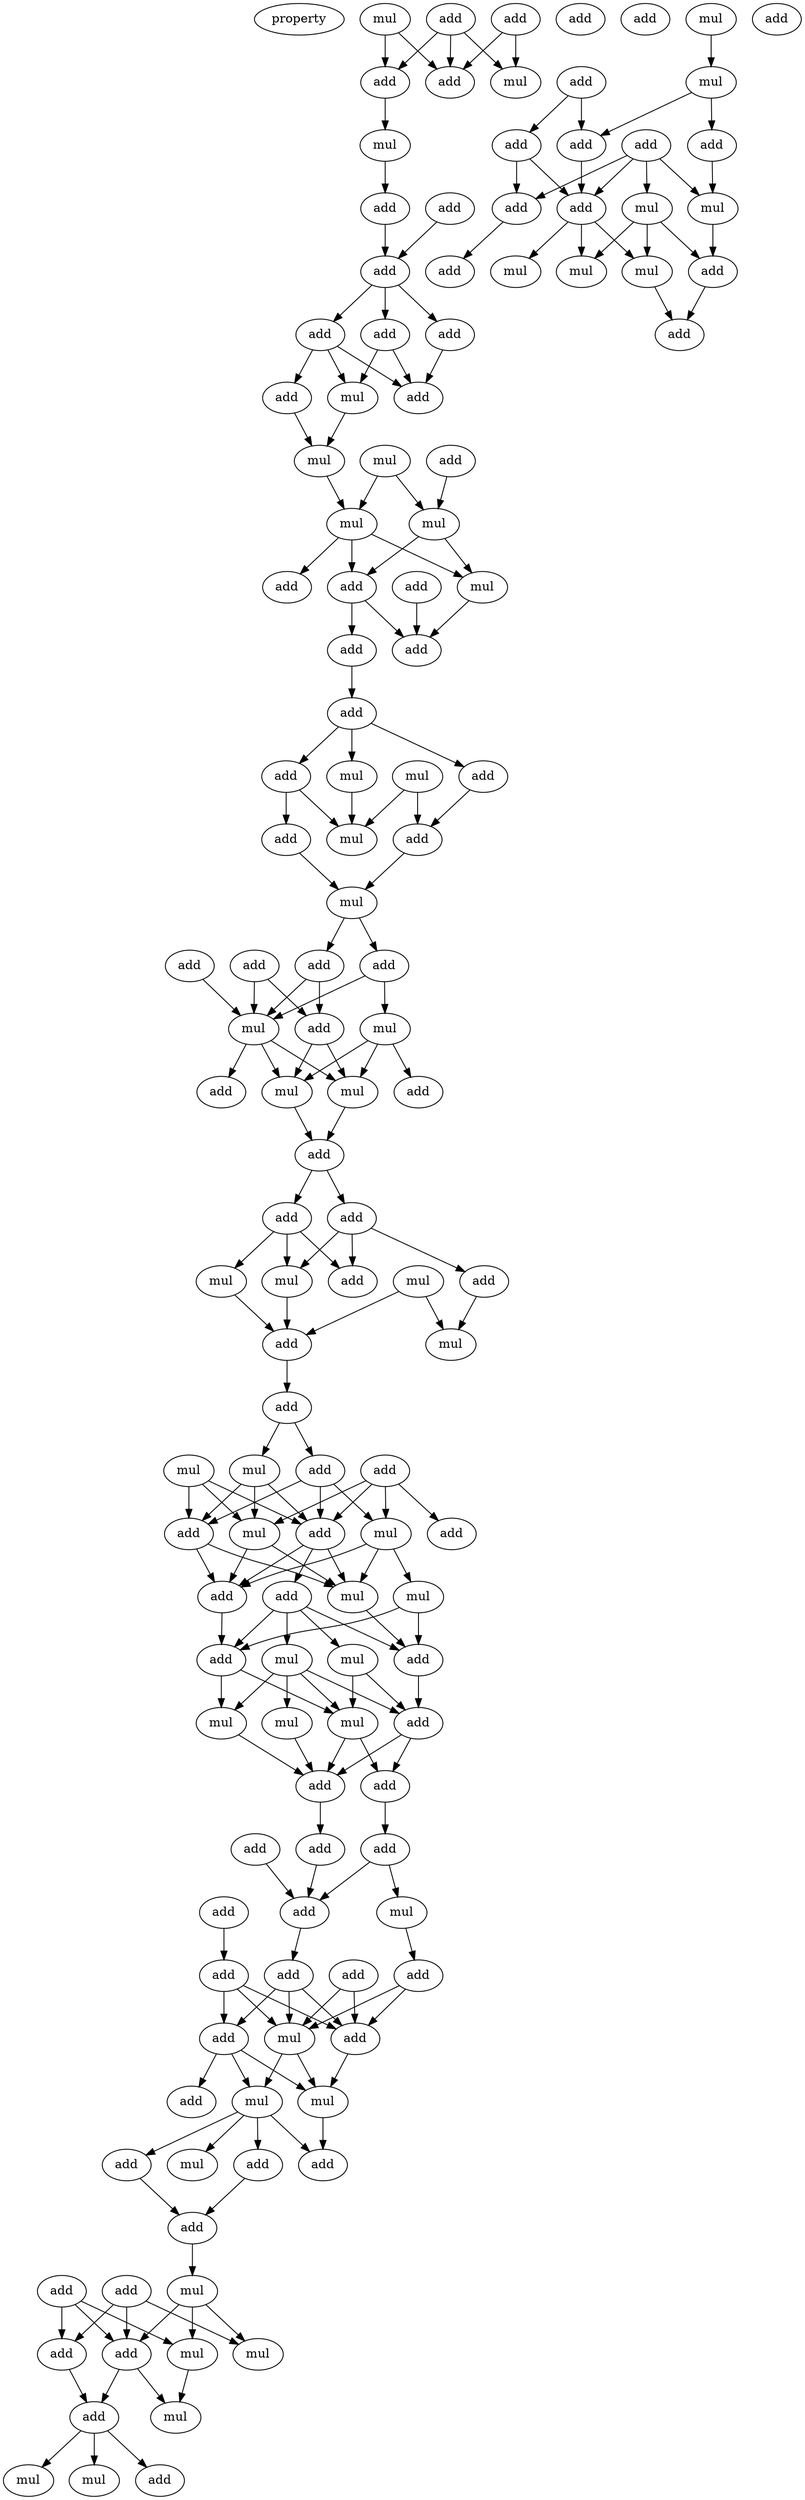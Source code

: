 digraph {
    node [fontcolor=black]
    property [mul=2,lf=1.0]
    0 [ label = add ];
    1 [ label = mul ];
    2 [ label = add ];
    3 [ label = add ];
    4 [ label = mul ];
    5 [ label = add ];
    6 [ label = mul ];
    7 [ label = add ];
    8 [ label = add ];
    9 [ label = add ];
    10 [ label = add ];
    11 [ label = add ];
    12 [ label = add ];
    13 [ label = add ];
    14 [ label = mul ];
    15 [ label = add ];
    16 [ label = mul ];
    17 [ label = add ];
    18 [ label = mul ];
    19 [ label = mul ];
    20 [ label = mul ];
    21 [ label = add ];
    22 [ label = add ];
    23 [ label = add ];
    24 [ label = mul ];
    25 [ label = add ];
    26 [ label = add ];
    27 [ label = add ];
    28 [ label = add ];
    29 [ label = mul ];
    30 [ label = add ];
    31 [ label = add ];
    32 [ label = mul ];
    33 [ label = add ];
    34 [ label = mul ];
    35 [ label = add ];
    36 [ label = mul ];
    37 [ label = add ];
    38 [ label = add ];
    39 [ label = add ];
    40 [ label = add ];
    41 [ label = mul ];
    42 [ label = add ];
    43 [ label = mul ];
    44 [ label = add ];
    45 [ label = add ];
    46 [ label = mul ];
    47 [ label = mul ];
    48 [ label = add ];
    49 [ label = add ];
    50 [ label = add ];
    51 [ label = add ];
    52 [ label = mul ];
    53 [ label = mul ];
    54 [ label = add ];
    55 [ label = mul ];
    56 [ label = add ];
    57 [ label = mul ];
    58 [ label = add ];
    59 [ label = mul ];
    60 [ label = add ];
    61 [ label = add ];
    62 [ label = mul ];
    63 [ label = add ];
    64 [ label = mul ];
    65 [ label = add ];
    66 [ label = add ];
    67 [ label = mul ];
    68 [ label = mul ];
    69 [ label = add ];
    70 [ label = mul ];
    71 [ label = add ];
    72 [ label = add ];
    73 [ label = mul ];
    74 [ label = add ];
    75 [ label = mul ];
    76 [ label = mul ];
    77 [ label = mul ];
    78 [ label = add ];
    79 [ label = mul ];
    80 [ label = add ];
    81 [ label = add ];
    82 [ label = add ];
    83 [ label = add ];
    84 [ label = add ];
    85 [ label = mul ];
    86 [ label = add ];
    87 [ label = add ];
    88 [ label = add ];
    89 [ label = add ];
    90 [ label = add ];
    91 [ label = add ];
    92 [ label = add ];
    93 [ label = add ];
    94 [ label = mul ];
    95 [ label = mul ];
    96 [ label = mul ];
    97 [ label = add ];
    98 [ label = add ];
    99 [ label = add ];
    100 [ label = add ];
    101 [ label = mul ];
    102 [ label = add ];
    103 [ label = mul ];
    104 [ label = add ];
    105 [ label = add ];
    106 [ label = add ];
    107 [ label = add ];
    108 [ label = add ];
    109 [ label = mul ];
    110 [ label = mul ];
    111 [ label = add ];
    112 [ label = mul ];
    113 [ label = mul ];
    114 [ label = mul ];
    115 [ label = mul ];
    116 [ label = add ];
    117 [ label = add ];
    118 [ label = mul ];
    119 [ label = add ];
    120 [ label = add ];
    121 [ label = add ];
    122 [ label = add ];
    123 [ label = add ];
    124 [ label = mul ];
    125 [ label = mul ];
    126 [ label = add ];
    127 [ label = mul ];
    128 [ label = add ];
    129 [ label = mul ];
    130 [ label = add ];
    131 [ label = mul ];
    132 [ label = add ];
    133 [ label = add ];
    0 -> 3 [ name = 0 ];
    0 -> 4 [ name = 1 ];
    0 -> 5 [ name = 2 ];
    1 -> 3 [ name = 3 ];
    1 -> 5 [ name = 4 ];
    2 -> 3 [ name = 5 ];
    2 -> 4 [ name = 6 ];
    5 -> 6 [ name = 7 ];
    6 -> 7 [ name = 8 ];
    7 -> 9 [ name = 9 ];
    8 -> 9 [ name = 10 ];
    9 -> 10 [ name = 11 ];
    9 -> 11 [ name = 12 ];
    9 -> 12 [ name = 13 ];
    10 -> 13 [ name = 14 ];
    10 -> 14 [ name = 15 ];
    10 -> 15 [ name = 16 ];
    11 -> 14 [ name = 17 ];
    11 -> 15 [ name = 18 ];
    12 -> 15 [ name = 19 ];
    13 -> 16 [ name = 20 ];
    14 -> 16 [ name = 21 ];
    16 -> 20 [ name = 22 ];
    17 -> 19 [ name = 23 ];
    18 -> 19 [ name = 24 ];
    18 -> 20 [ name = 25 ];
    19 -> 22 [ name = 26 ];
    19 -> 24 [ name = 27 ];
    20 -> 21 [ name = 28 ];
    20 -> 22 [ name = 29 ];
    20 -> 24 [ name = 30 ];
    22 -> 26 [ name = 31 ];
    22 -> 27 [ name = 32 ];
    23 -> 27 [ name = 33 ];
    24 -> 27 [ name = 34 ];
    26 -> 28 [ name = 35 ];
    28 -> 30 [ name = 36 ];
    28 -> 31 [ name = 37 ];
    28 -> 32 [ name = 38 ];
    29 -> 34 [ name = 39 ];
    29 -> 35 [ name = 40 ];
    30 -> 35 [ name = 41 ];
    31 -> 33 [ name = 42 ];
    31 -> 34 [ name = 43 ];
    32 -> 34 [ name = 44 ];
    33 -> 36 [ name = 45 ];
    35 -> 36 [ name = 46 ];
    36 -> 37 [ name = 47 ];
    36 -> 40 [ name = 48 ];
    37 -> 41 [ name = 49 ];
    37 -> 43 [ name = 50 ];
    38 -> 41 [ name = 51 ];
    38 -> 42 [ name = 52 ];
    39 -> 41 [ name = 53 ];
    40 -> 41 [ name = 54 ];
    40 -> 42 [ name = 55 ];
    41 -> 44 [ name = 56 ];
    41 -> 46 [ name = 57 ];
    41 -> 47 [ name = 58 ];
    42 -> 46 [ name = 59 ];
    42 -> 47 [ name = 60 ];
    43 -> 45 [ name = 61 ];
    43 -> 46 [ name = 62 ];
    43 -> 47 [ name = 63 ];
    46 -> 48 [ name = 64 ];
    47 -> 48 [ name = 65 ];
    48 -> 49 [ name = 66 ];
    48 -> 50 [ name = 67 ];
    49 -> 51 [ name = 68 ];
    49 -> 54 [ name = 69 ];
    49 -> 55 [ name = 70 ];
    50 -> 51 [ name = 71 ];
    50 -> 53 [ name = 72 ];
    50 -> 55 [ name = 73 ];
    52 -> 56 [ name = 74 ];
    52 -> 57 [ name = 75 ];
    53 -> 56 [ name = 76 ];
    54 -> 57 [ name = 77 ];
    55 -> 56 [ name = 78 ];
    56 -> 58 [ name = 79 ];
    58 -> 60 [ name = 80 ];
    58 -> 62 [ name = 81 ];
    59 -> 65 [ name = 82 ];
    59 -> 66 [ name = 83 ];
    59 -> 67 [ name = 84 ];
    60 -> 64 [ name = 85 ];
    60 -> 65 [ name = 86 ];
    60 -> 66 [ name = 87 ];
    61 -> 63 [ name = 88 ];
    61 -> 64 [ name = 89 ];
    61 -> 65 [ name = 90 ];
    61 -> 67 [ name = 91 ];
    62 -> 65 [ name = 92 ];
    62 -> 66 [ name = 93 ];
    62 -> 67 [ name = 94 ];
    64 -> 68 [ name = 95 ];
    64 -> 69 [ name = 96 ];
    64 -> 70 [ name = 97 ];
    65 -> 69 [ name = 98 ];
    65 -> 70 [ name = 99 ];
    65 -> 71 [ name = 100 ];
    66 -> 69 [ name = 101 ];
    66 -> 70 [ name = 102 ];
    67 -> 69 [ name = 103 ];
    67 -> 70 [ name = 104 ];
    68 -> 72 [ name = 105 ];
    68 -> 74 [ name = 106 ];
    69 -> 72 [ name = 107 ];
    70 -> 74 [ name = 108 ];
    71 -> 72 [ name = 109 ];
    71 -> 73 [ name = 110 ];
    71 -> 74 [ name = 111 ];
    71 -> 75 [ name = 112 ];
    72 -> 77 [ name = 113 ];
    72 -> 79 [ name = 114 ];
    73 -> 78 [ name = 115 ];
    73 -> 79 [ name = 116 ];
    74 -> 78 [ name = 117 ];
    75 -> 76 [ name = 118 ];
    75 -> 77 [ name = 119 ];
    75 -> 78 [ name = 120 ];
    75 -> 79 [ name = 121 ];
    76 -> 81 [ name = 122 ];
    77 -> 81 [ name = 123 ];
    78 -> 80 [ name = 124 ];
    78 -> 81 [ name = 125 ];
    79 -> 80 [ name = 126 ];
    79 -> 81 [ name = 127 ];
    80 -> 83 [ name = 128 ];
    81 -> 82 [ name = 129 ];
    82 -> 87 [ name = 130 ];
    83 -> 85 [ name = 131 ];
    83 -> 87 [ name = 132 ];
    84 -> 87 [ name = 133 ];
    85 -> 91 [ name = 134 ];
    86 -> 88 [ name = 135 ];
    87 -> 89 [ name = 136 ];
    88 -> 92 [ name = 137 ];
    88 -> 93 [ name = 138 ];
    88 -> 94 [ name = 139 ];
    89 -> 92 [ name = 140 ];
    89 -> 93 [ name = 141 ];
    89 -> 94 [ name = 142 ];
    90 -> 92 [ name = 143 ];
    90 -> 94 [ name = 144 ];
    91 -> 92 [ name = 145 ];
    91 -> 94 [ name = 146 ];
    92 -> 95 [ name = 147 ];
    93 -> 95 [ name = 148 ];
    93 -> 96 [ name = 149 ];
    93 -> 97 [ name = 150 ];
    94 -> 95 [ name = 151 ];
    94 -> 96 [ name = 152 ];
    95 -> 98 [ name = 153 ];
    96 -> 98 [ name = 154 ];
    96 -> 99 [ name = 155 ];
    96 -> 100 [ name = 156 ];
    96 -> 101 [ name = 157 ];
    99 -> 102 [ name = 158 ];
    100 -> 102 [ name = 159 ];
    102 -> 103 [ name = 160 ];
    103 -> 106 [ name = 161 ];
    103 -> 109 [ name = 162 ];
    103 -> 110 [ name = 163 ];
    104 -> 106 [ name = 164 ];
    104 -> 108 [ name = 165 ];
    104 -> 109 [ name = 166 ];
    105 -> 106 [ name = 167 ];
    105 -> 108 [ name = 168 ];
    105 -> 110 [ name = 169 ];
    106 -> 111 [ name = 170 ];
    106 -> 112 [ name = 171 ];
    108 -> 111 [ name = 172 ];
    109 -> 112 [ name = 173 ];
    111 -> 113 [ name = 174 ];
    111 -> 115 [ name = 175 ];
    111 -> 116 [ name = 176 ];
    114 -> 118 [ name = 177 ];
    117 -> 119 [ name = 178 ];
    117 -> 122 [ name = 179 ];
    118 -> 119 [ name = 180 ];
    118 -> 121 [ name = 181 ];
    119 -> 123 [ name = 182 ];
    120 -> 123 [ name = 183 ];
    120 -> 124 [ name = 184 ];
    120 -> 125 [ name = 185 ];
    120 -> 126 [ name = 186 ];
    121 -> 124 [ name = 187 ];
    122 -> 123 [ name = 188 ];
    122 -> 126 [ name = 189 ];
    123 -> 127 [ name = 190 ];
    123 -> 129 [ name = 191 ];
    123 -> 131 [ name = 192 ];
    124 -> 130 [ name = 193 ];
    125 -> 127 [ name = 194 ];
    125 -> 129 [ name = 195 ];
    125 -> 130 [ name = 196 ];
    126 -> 128 [ name = 197 ];
    127 -> 132 [ name = 198 ];
    130 -> 132 [ name = 199 ];
}
